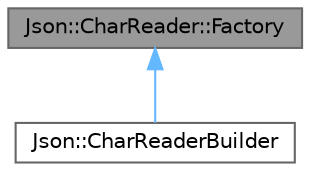 digraph "Json::CharReader::Factory"
{
 // LATEX_PDF_SIZE
  bgcolor="transparent";
  edge [fontname=Helvetica,fontsize=10,labelfontname=Helvetica,labelfontsize=10];
  node [fontname=Helvetica,fontsize=10,shape=box,height=0.2,width=0.4];
  Node1 [label="Json::CharReader::Factory",height=0.2,width=0.4,color="gray40", fillcolor="grey60", style="filled", fontcolor="black",tooltip=" "];
  Node1 -> Node2 [dir="back",color="steelblue1",style="solid"];
  Node2 [label="Json::CharReaderBuilder",height=0.2,width=0.4,color="gray40", fillcolor="white", style="filled",URL="$class_json_1_1_char_reader_builder.html",tooltip="Build a CharReader implementation."];
}
